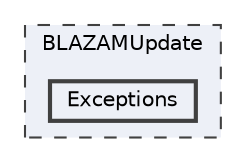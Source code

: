 digraph "BLAZAMUpdate/Exceptions"
{
 // LATEX_PDF_SIZE
  bgcolor="transparent";
  edge [fontname=Helvetica,fontsize=10,labelfontname=Helvetica,labelfontsize=10];
  node [fontname=Helvetica,fontsize=10,shape=box,height=0.2,width=0.4];
  compound=true
  subgraph clusterdir_4b0a3651a46522535d352e75e47cae7d {
    graph [ bgcolor="#edf0f7", pencolor="grey25", label="BLAZAMUpdate", fontname=Helvetica,fontsize=10 style="filled,dashed", URL="dir_4b0a3651a46522535d352e75e47cae7d.html",tooltip=""]
  dir_48506b53e146973e02f4f8288f589b69 [label="Exceptions", fillcolor="#edf0f7", color="grey25", style="filled,bold", URL="dir_48506b53e146973e02f4f8288f589b69.html",tooltip=""];
  }
}
